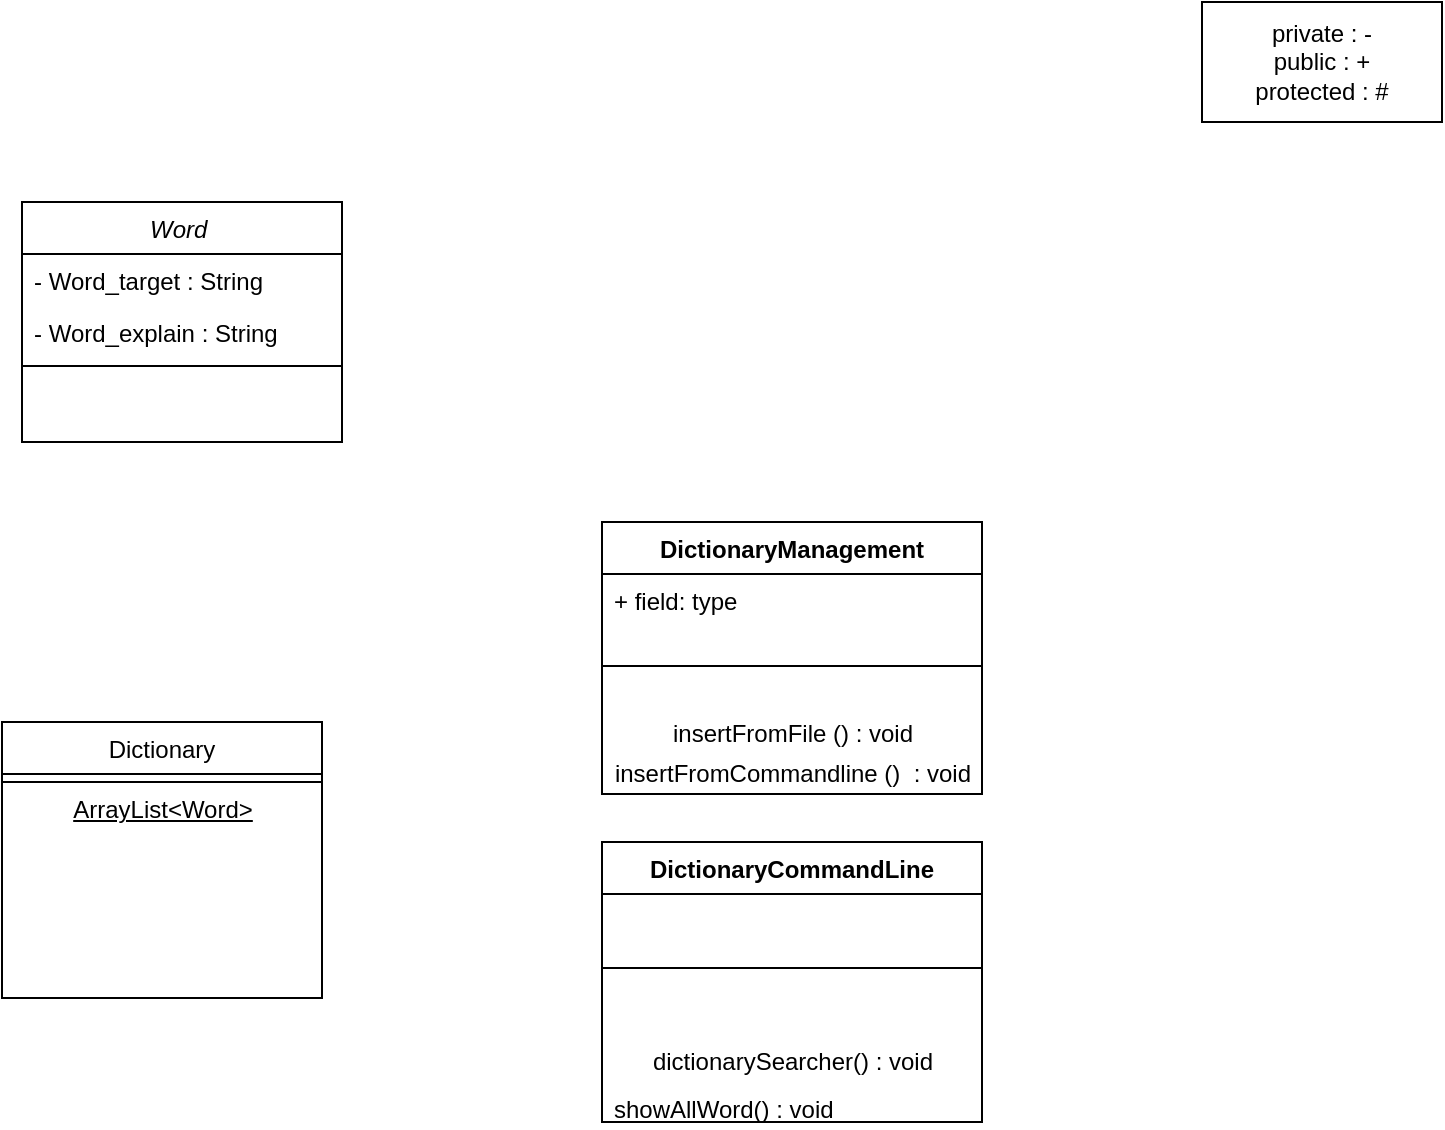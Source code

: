 <mxfile version="15.5.2" type="device"><diagram id="C5RBs43oDa-KdzZeNtuy" name="Page-1"><mxGraphModel dx="934" dy="522" grid="1" gridSize="10" guides="1" tooltips="1" connect="1" arrows="1" fold="1" page="1" pageScale="1" pageWidth="827" pageHeight="1169" math="0" shadow="0"><root><mxCell id="WIyWlLk6GJQsqaUBKTNV-0"/><mxCell id="WIyWlLk6GJQsqaUBKTNV-1" parent="WIyWlLk6GJQsqaUBKTNV-0"/><mxCell id="zkfFHV4jXpPFQw0GAbJ--0" value="Word " style="swimlane;fontStyle=2;align=center;verticalAlign=top;childLayout=stackLayout;horizontal=1;startSize=26;horizontalStack=0;resizeParent=1;resizeLast=0;collapsible=1;marginBottom=0;rounded=0;shadow=0;strokeWidth=1;" parent="WIyWlLk6GJQsqaUBKTNV-1" vertex="1"><mxGeometry x="70" y="100" width="160" height="120" as="geometry"><mxRectangle x="230" y="140" width="160" height="26" as="alternateBounds"/></mxGeometry></mxCell><mxCell id="zkfFHV4jXpPFQw0GAbJ--1" value="- Word_target : String       " style="text;align=left;verticalAlign=top;spacingLeft=4;spacingRight=4;overflow=hidden;rotatable=0;points=[[0,0.5],[1,0.5]];portConstraint=eastwest;" parent="zkfFHV4jXpPFQw0GAbJ--0" vertex="1"><mxGeometry y="26" width="160" height="26" as="geometry"/></mxCell><mxCell id="zkfFHV4jXpPFQw0GAbJ--2" value="- Word_explain : String" style="text;align=left;verticalAlign=top;spacingLeft=4;spacingRight=4;overflow=hidden;rotatable=0;points=[[0,0.5],[1,0.5]];portConstraint=eastwest;rounded=0;shadow=0;html=0;" parent="zkfFHV4jXpPFQw0GAbJ--0" vertex="1"><mxGeometry y="52" width="160" height="26" as="geometry"/></mxCell><mxCell id="zkfFHV4jXpPFQw0GAbJ--4" value="" style="line;html=1;strokeWidth=1;align=left;verticalAlign=middle;spacingTop=-1;spacingLeft=3;spacingRight=3;rotatable=0;labelPosition=right;points=[];portConstraint=eastwest;" parent="zkfFHV4jXpPFQw0GAbJ--0" vertex="1"><mxGeometry y="78" width="160" height="8" as="geometry"/></mxCell><mxCell id="zkfFHV4jXpPFQw0GAbJ--6" value="Dictionary" style="swimlane;fontStyle=0;align=center;verticalAlign=top;childLayout=stackLayout;horizontal=1;startSize=26;horizontalStack=0;resizeParent=1;resizeLast=0;collapsible=1;marginBottom=0;rounded=0;shadow=0;strokeWidth=1;" parent="WIyWlLk6GJQsqaUBKTNV-1" vertex="1"><mxGeometry x="60" y="360" width="160" height="138" as="geometry"><mxRectangle x="130" y="380" width="160" height="26" as="alternateBounds"/></mxGeometry></mxCell><mxCell id="zkfFHV4jXpPFQw0GAbJ--9" value="" style="line;html=1;strokeWidth=1;align=left;verticalAlign=middle;spacingTop=-1;spacingLeft=3;spacingRight=3;rotatable=0;labelPosition=right;points=[];portConstraint=eastwest;" parent="zkfFHV4jXpPFQw0GAbJ--6" vertex="1"><mxGeometry y="26" width="160" height="8" as="geometry"/></mxCell><mxCell id="8YRXTEooDdgBWSYrp8WC-1" value="&lt;u&gt;ArrayList&amp;lt;Word&amp;gt;&lt;/u&gt;" style="text;html=1;align=center;verticalAlign=middle;resizable=0;points=[];autosize=1;strokeColor=none;fillColor=none;" vertex="1" parent="zkfFHV4jXpPFQw0GAbJ--6"><mxGeometry y="34" width="160" height="20" as="geometry"/></mxCell><mxCell id="8YRXTEooDdgBWSYrp8WC-8" value="DictionaryManagement" style="swimlane;fontStyle=1;align=center;verticalAlign=top;childLayout=stackLayout;horizontal=1;startSize=26;horizontalStack=0;resizeParent=1;resizeParentMax=0;resizeLast=0;collapsible=1;marginBottom=0;" vertex="1" parent="WIyWlLk6GJQsqaUBKTNV-1"><mxGeometry x="360" y="260" width="190" height="136" as="geometry"/></mxCell><mxCell id="8YRXTEooDdgBWSYrp8WC-9" value="+ field: type" style="text;strokeColor=none;fillColor=none;align=left;verticalAlign=top;spacingLeft=4;spacingRight=4;overflow=hidden;rotatable=0;points=[[0,0.5],[1,0.5]];portConstraint=eastwest;" vertex="1" parent="8YRXTEooDdgBWSYrp8WC-8"><mxGeometry y="26" width="190" height="22" as="geometry"/></mxCell><mxCell id="8YRXTEooDdgBWSYrp8WC-10" value="" style="line;strokeWidth=1;fillColor=none;align=left;verticalAlign=middle;spacingTop=-1;spacingLeft=3;spacingRight=3;rotatable=0;labelPosition=right;points=[];portConstraint=eastwest;" vertex="1" parent="8YRXTEooDdgBWSYrp8WC-8"><mxGeometry y="48" width="190" height="48" as="geometry"/></mxCell><mxCell id="8YRXTEooDdgBWSYrp8WC-18" value="insertFromFile () : void" style="text;html=1;align=center;verticalAlign=middle;resizable=0;points=[];autosize=1;strokeColor=none;fillColor=none;" vertex="1" parent="8YRXTEooDdgBWSYrp8WC-8"><mxGeometry y="96" width="190" height="20" as="geometry"/></mxCell><mxCell id="8YRXTEooDdgBWSYrp8WC-17" value="insertFromCommandline ()&amp;nbsp; : void" style="text;html=1;align=center;verticalAlign=middle;resizable=0;points=[];autosize=1;strokeColor=none;fillColor=none;" vertex="1" parent="8YRXTEooDdgBWSYrp8WC-8"><mxGeometry y="116" width="190" height="20" as="geometry"/></mxCell><mxCell id="8YRXTEooDdgBWSYrp8WC-13" value="private : -&lt;br&gt;public : +&lt;br&gt;protected : #" style="whiteSpace=wrap;html=1;" vertex="1" parent="WIyWlLk6GJQsqaUBKTNV-1"><mxGeometry x="660" width="120" height="60" as="geometry"/></mxCell><mxCell id="8YRXTEooDdgBWSYrp8WC-19" value="DictionaryCommandLine" style="swimlane;fontStyle=1;align=center;verticalAlign=top;childLayout=stackLayout;horizontal=1;startSize=26;horizontalStack=0;resizeParent=1;resizeParentMax=0;resizeLast=0;collapsible=1;marginBottom=0;" vertex="1" parent="WIyWlLk6GJQsqaUBKTNV-1"><mxGeometry x="360" y="420" width="190" height="140" as="geometry"><mxRectangle x="600" y="472" width="170" height="26" as="alternateBounds"/></mxGeometry></mxCell><mxCell id="8YRXTEooDdgBWSYrp8WC-21" value="" style="line;strokeWidth=1;fillColor=none;align=left;verticalAlign=middle;spacingTop=-1;spacingLeft=3;spacingRight=3;rotatable=0;labelPosition=right;points=[];portConstraint=eastwest;" vertex="1" parent="8YRXTEooDdgBWSYrp8WC-19"><mxGeometry y="26" width="190" height="74" as="geometry"/></mxCell><mxCell id="8YRXTEooDdgBWSYrp8WC-25" value="&lt;span style=&quot;text-align: left&quot;&gt;dictionarySearcher() : void&lt;/span&gt;" style="text;html=1;align=center;verticalAlign=middle;resizable=0;points=[];autosize=1;strokeColor=none;fillColor=none;" vertex="1" parent="8YRXTEooDdgBWSYrp8WC-19"><mxGeometry y="100" width="190" height="20" as="geometry"/></mxCell><mxCell id="8YRXTEooDdgBWSYrp8WC-22" value="showAllWord() : void&#10;" style="text;strokeColor=none;fillColor=none;align=left;verticalAlign=top;spacingLeft=4;spacingRight=4;overflow=hidden;rotatable=0;points=[[0,0.5],[1,0.5]];portConstraint=eastwest;" vertex="1" parent="8YRXTEooDdgBWSYrp8WC-19"><mxGeometry y="120" width="190" height="20" as="geometry"/></mxCell></root></mxGraphModel></diagram></mxfile>